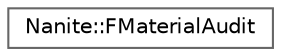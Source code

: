 digraph "Graphical Class Hierarchy"
{
 // INTERACTIVE_SVG=YES
 // LATEX_PDF_SIZE
  bgcolor="transparent";
  edge [fontname=Helvetica,fontsize=10,labelfontname=Helvetica,labelfontsize=10];
  node [fontname=Helvetica,fontsize=10,shape=box,height=0.2,width=0.4];
  rankdir="LR";
  Node0 [id="Node000000",label="Nanite::FMaterialAudit",height=0.2,width=0.4,color="grey40", fillcolor="white", style="filled",URL="$d8/dce/structNanite_1_1FMaterialAudit.html",tooltip=" "];
}
